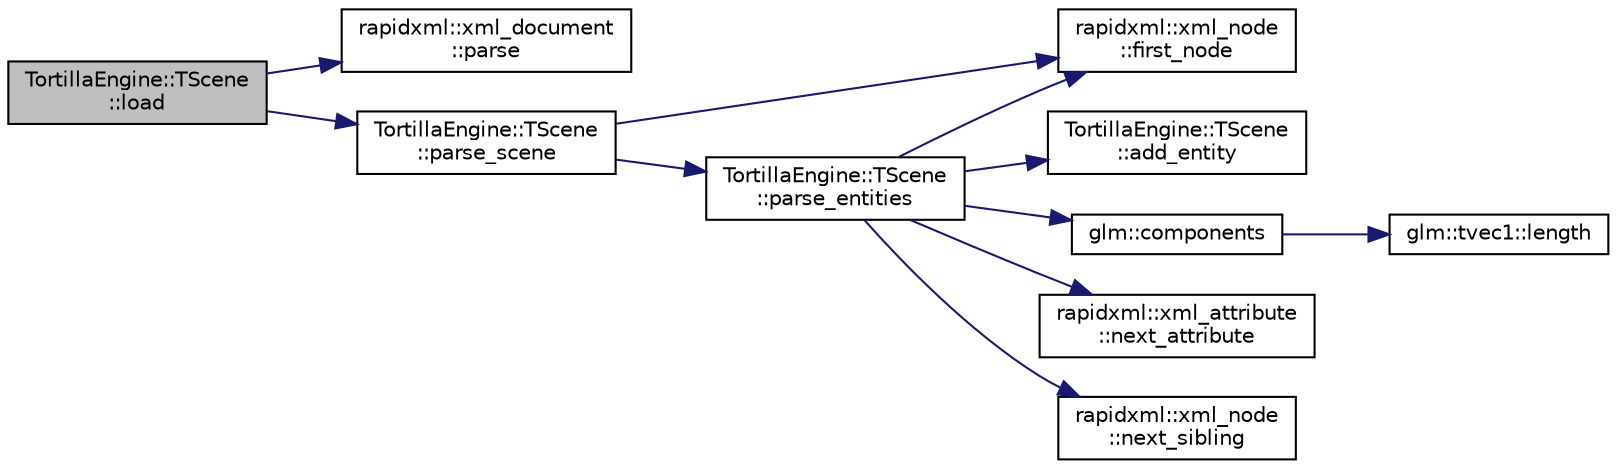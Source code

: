 digraph "TortillaEngine::TScene::load"
{
 // LATEX_PDF_SIZE
  edge [fontname="Helvetica",fontsize="10",labelfontname="Helvetica",labelfontsize="10"];
  node [fontname="Helvetica",fontsize="10",shape=record];
  rankdir="LR";
  Node1 [label="TortillaEngine::TScene\l::load",height=0.2,width=0.4,color="black", fillcolor="grey75", style="filled", fontcolor="black",tooltip="Loads the scene data from an xml file."];
  Node1 -> Node2 [color="midnightblue",fontsize="10",style="solid",fontname="Helvetica"];
  Node2 [label="rapidxml::xml_document\l::parse",height=0.2,width=0.4,color="black", fillcolor="white", style="filled",URL="$classrapidxml_1_1xml__document.html#ac6e73ff9ac323bf5a370c38feb03a6b1",tooltip=" "];
  Node1 -> Node3 [color="midnightblue",fontsize="10",style="solid",fontname="Helvetica"];
  Node3 [label="TortillaEngine::TScene\l::parse_scene",height=0.2,width=0.4,color="black", fillcolor="white", style="filled",URL="$class_tortilla_engine_1_1_t_scene.html#ad8dc2084c6c4e6b45c1ef57c544a36ea",tooltip="Parse the scene data from a xml node."];
  Node3 -> Node4 [color="midnightblue",fontsize="10",style="solid",fontname="Helvetica"];
  Node4 [label="rapidxml::xml_node\l::first_node",height=0.2,width=0.4,color="black", fillcolor="white", style="filled",URL="$classrapidxml_1_1xml__node.html#acdf3691224d683f50692616a92a75d3f",tooltip=" "];
  Node3 -> Node5 [color="midnightblue",fontsize="10",style="solid",fontname="Helvetica"];
  Node5 [label="TortillaEngine::TScene\l::parse_entities",height=0.2,width=0.4,color="black", fillcolor="white", style="filled",URL="$class_tortilla_engine_1_1_t_scene.html#a48ac4e4af99dea85f8299790c5efa801",tooltip="Parse all the entities data from a xml node."];
  Node5 -> Node6 [color="midnightblue",fontsize="10",style="solid",fontname="Helvetica"];
  Node6 [label="TortillaEngine::TScene\l::add_entity",height=0.2,width=0.4,color="black", fillcolor="white", style="filled",URL="$class_tortilla_engine_1_1_t_scene.html#a698cb6b5502b0636b3a5d7854327db18",tooltip="Adds a given entity to the scene collection of entities."];
  Node5 -> Node7 [color="midnightblue",fontsize="10",style="solid",fontname="Helvetica"];
  Node7 [label="glm::components",height=0.2,width=0.4,color="black", fillcolor="white", style="filled",URL="$group__gtx__range.html#gab866f7e9055dafab616eb0fb3ec8d08e",tooltip=" "];
  Node7 -> Node8 [color="midnightblue",fontsize="10",style="solid",fontname="Helvetica"];
  Node8 [label="glm::tvec1::length",height=0.2,width=0.4,color="black", fillcolor="white", style="filled",URL="$structglm_1_1tvec1.html#aa25cb652c92eb83b9ef027d82365bb01",tooltip=" "];
  Node5 -> Node4 [color="midnightblue",fontsize="10",style="solid",fontname="Helvetica"];
  Node5 -> Node9 [color="midnightblue",fontsize="10",style="solid",fontname="Helvetica"];
  Node9 [label="rapidxml::xml_attribute\l::next_attribute",height=0.2,width=0.4,color="black", fillcolor="white", style="filled",URL="$classrapidxml_1_1xml__attribute.html#affd0c8d0a9020df0998c507cae5474e5",tooltip=" "];
  Node5 -> Node10 [color="midnightblue",fontsize="10",style="solid",fontname="Helvetica"];
  Node10 [label="rapidxml::xml_node\l::next_sibling",height=0.2,width=0.4,color="black", fillcolor="white", style="filled",URL="$classrapidxml_1_1xml__node.html#ad36aa4445ced578f93c3e06770cb3ef9",tooltip=" "];
}
